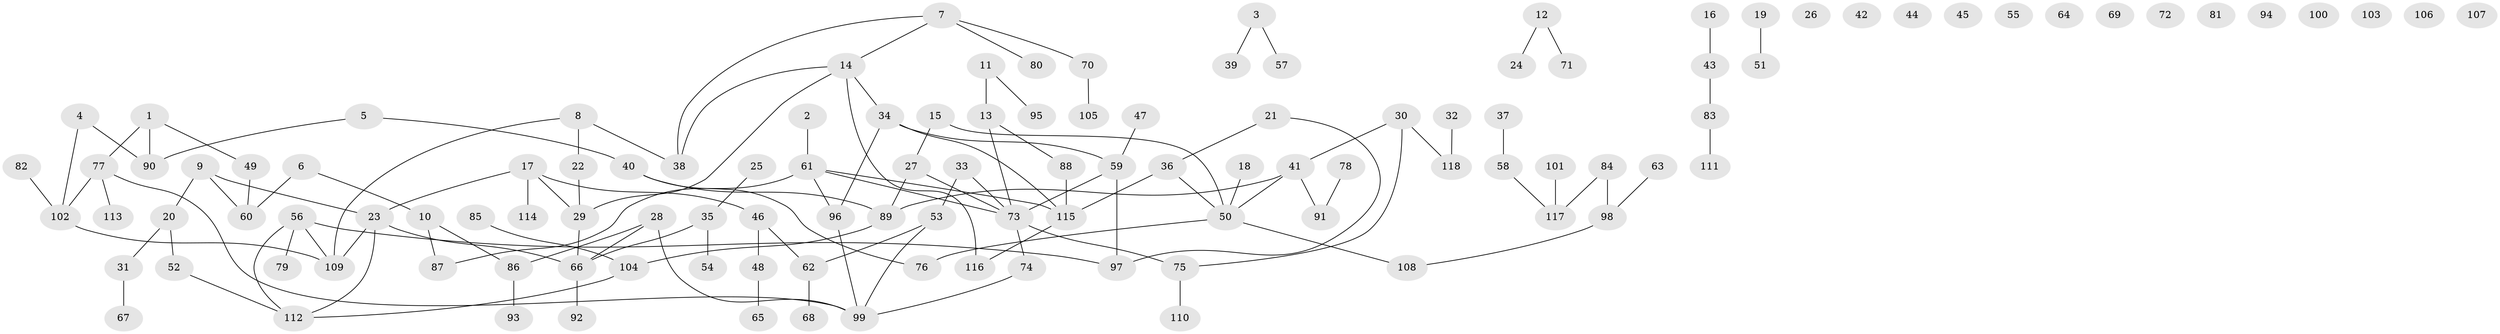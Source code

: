 // coarse degree distribution, {2: 0.18292682926829268, 4: 0.12195121951219512, 1: 0.35365853658536583, 0: 0.17073170731707318, 3: 0.0975609756097561, 9: 0.012195121951219513, 8: 0.012195121951219513, 5: 0.04878048780487805}
// Generated by graph-tools (version 1.1) at 2025/42/03/04/25 21:42:54]
// undirected, 118 vertices, 126 edges
graph export_dot {
graph [start="1"]
  node [color=gray90,style=filled];
  1;
  2;
  3;
  4;
  5;
  6;
  7;
  8;
  9;
  10;
  11;
  12;
  13;
  14;
  15;
  16;
  17;
  18;
  19;
  20;
  21;
  22;
  23;
  24;
  25;
  26;
  27;
  28;
  29;
  30;
  31;
  32;
  33;
  34;
  35;
  36;
  37;
  38;
  39;
  40;
  41;
  42;
  43;
  44;
  45;
  46;
  47;
  48;
  49;
  50;
  51;
  52;
  53;
  54;
  55;
  56;
  57;
  58;
  59;
  60;
  61;
  62;
  63;
  64;
  65;
  66;
  67;
  68;
  69;
  70;
  71;
  72;
  73;
  74;
  75;
  76;
  77;
  78;
  79;
  80;
  81;
  82;
  83;
  84;
  85;
  86;
  87;
  88;
  89;
  90;
  91;
  92;
  93;
  94;
  95;
  96;
  97;
  98;
  99;
  100;
  101;
  102;
  103;
  104;
  105;
  106;
  107;
  108;
  109;
  110;
  111;
  112;
  113;
  114;
  115;
  116;
  117;
  118;
  1 -- 49;
  1 -- 77;
  1 -- 90;
  2 -- 61;
  3 -- 39;
  3 -- 57;
  4 -- 90;
  4 -- 102;
  5 -- 40;
  5 -- 90;
  6 -- 10;
  6 -- 60;
  7 -- 14;
  7 -- 38;
  7 -- 70;
  7 -- 80;
  8 -- 22;
  8 -- 38;
  8 -- 109;
  9 -- 20;
  9 -- 23;
  9 -- 60;
  10 -- 86;
  10 -- 87;
  11 -- 13;
  11 -- 95;
  12 -- 24;
  12 -- 71;
  13 -- 73;
  13 -- 88;
  14 -- 29;
  14 -- 34;
  14 -- 38;
  14 -- 116;
  15 -- 27;
  15 -- 50;
  16 -- 43;
  17 -- 23;
  17 -- 29;
  17 -- 46;
  17 -- 114;
  18 -- 50;
  19 -- 51;
  20 -- 31;
  20 -- 52;
  21 -- 36;
  21 -- 97;
  22 -- 29;
  23 -- 66;
  23 -- 109;
  23 -- 112;
  25 -- 35;
  27 -- 73;
  27 -- 89;
  28 -- 66;
  28 -- 86;
  28 -- 99;
  29 -- 66;
  30 -- 41;
  30 -- 75;
  30 -- 118;
  31 -- 67;
  32 -- 118;
  33 -- 53;
  33 -- 73;
  34 -- 59;
  34 -- 96;
  34 -- 115;
  35 -- 54;
  35 -- 66;
  36 -- 50;
  36 -- 115;
  37 -- 58;
  40 -- 76;
  40 -- 89;
  41 -- 50;
  41 -- 89;
  41 -- 91;
  43 -- 83;
  46 -- 48;
  46 -- 62;
  47 -- 59;
  48 -- 65;
  49 -- 60;
  50 -- 76;
  50 -- 108;
  52 -- 112;
  53 -- 62;
  53 -- 99;
  56 -- 79;
  56 -- 97;
  56 -- 109;
  56 -- 112;
  58 -- 117;
  59 -- 73;
  59 -- 97;
  61 -- 73;
  61 -- 87;
  61 -- 96;
  61 -- 115;
  62 -- 68;
  63 -- 98;
  66 -- 92;
  70 -- 105;
  73 -- 74;
  73 -- 75;
  74 -- 99;
  75 -- 110;
  77 -- 99;
  77 -- 102;
  77 -- 113;
  78 -- 91;
  82 -- 102;
  83 -- 111;
  84 -- 98;
  84 -- 117;
  85 -- 104;
  86 -- 93;
  88 -- 115;
  89 -- 104;
  96 -- 99;
  98 -- 108;
  101 -- 117;
  102 -- 109;
  104 -- 112;
  115 -- 116;
}
